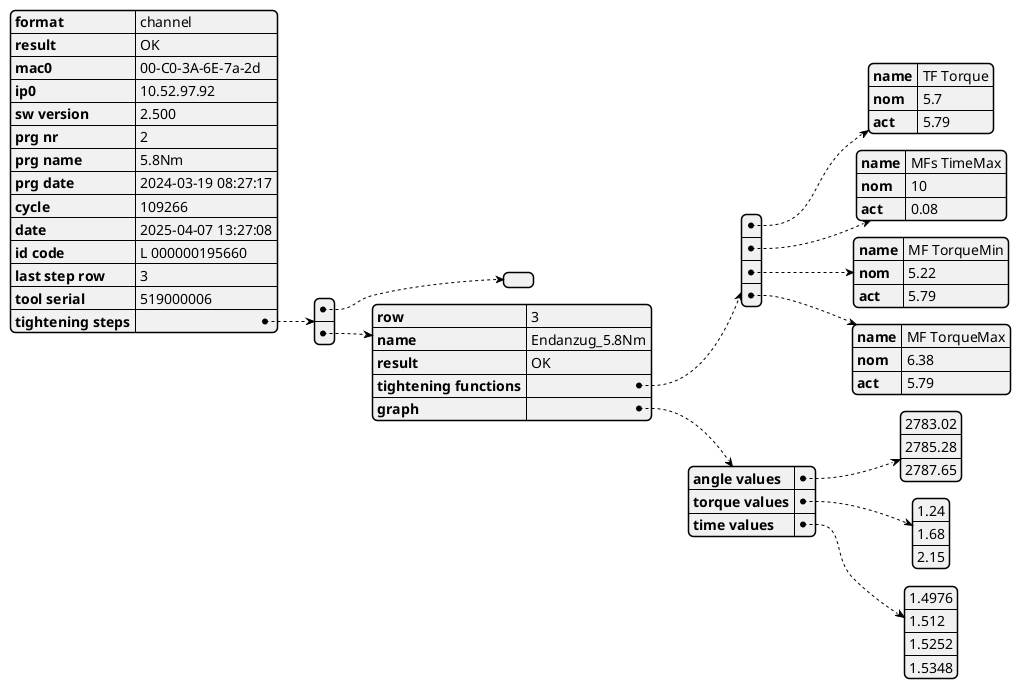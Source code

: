 @startjson MFV23_Halle101_114227CP_link
{
  "format": "channel",
  "result": "OK",
  "mac0": "00-C0-3A-6E-7a-2d",
  "ip0": "10.52.97.92",
  "sw version": "2.500",
  "prg nr": 2,
  "prg name": "5.8Nm",
  "prg date": "2024-03-19 08:27:17",
  "cycle": 109266,
  "date": "2025-04-07 13:27:08",
  "id code": "L 000000195660",
  "last step row": "3",
  "tool serial": 519000006,
  "tightening steps": [
    {},
    {
      "row": "3",
      "name": "Endanzug_5.8Nm",
      "result": "OK",
      "tightening functions": [
        { "name": "TF Torque", "nom": 5.7, "act": 5.79 },
        { "name": "MFs TimeMax", "nom": 10, "act": 0.08 },
        { "name": "MF TorqueMin", "nom": 5.22, "act": 5.79 },
        { "name": "MF TorqueMax", "nom": 6.38, "act": 5.79 }
      ],
      "graph": {
        "angle values": [2783.02, 2785.28, 2787.65],
        "torque values": [1.24, 1.68, 2.15],
        "time values": [1.4976, 1.512, 1.5252, 1.5348]
      }
    }
  ]
}

@endjson